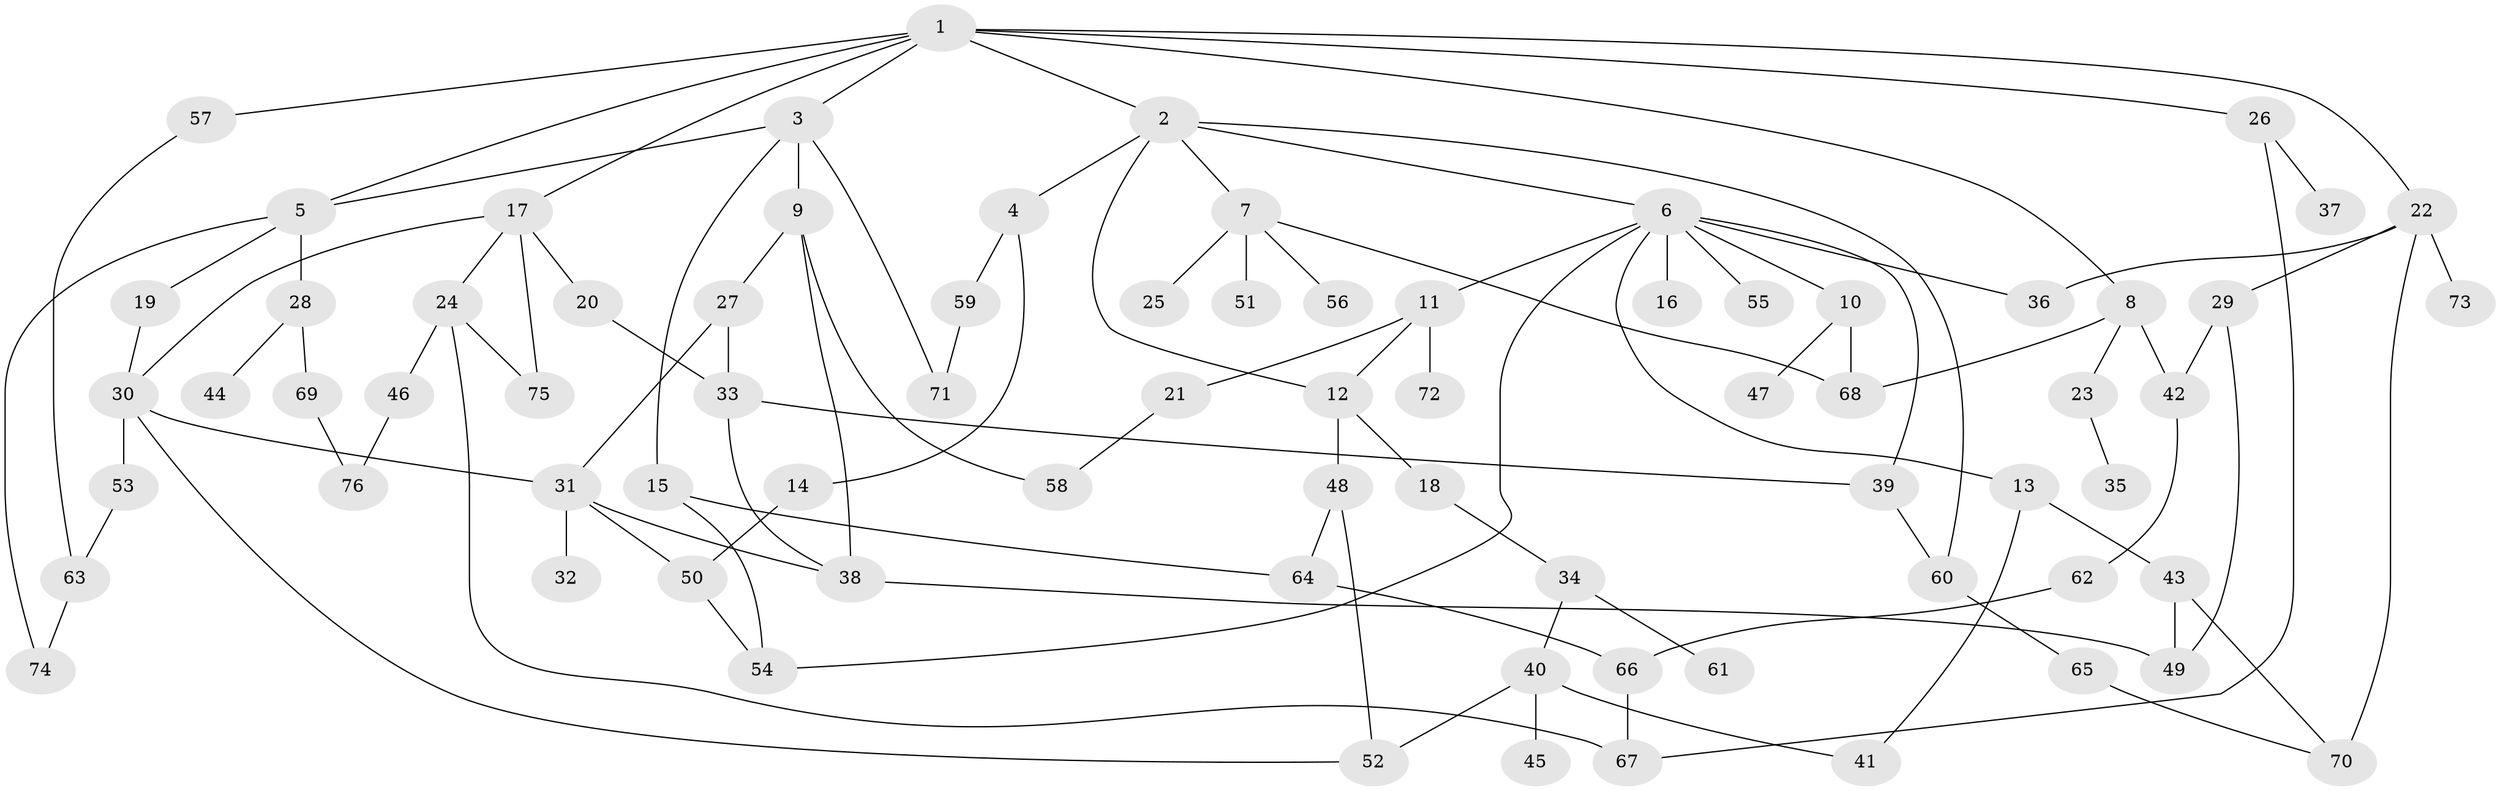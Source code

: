 // Generated by graph-tools (version 1.1) at 2025/10/02/27/25 16:10:51]
// undirected, 76 vertices, 108 edges
graph export_dot {
graph [start="1"]
  node [color=gray90,style=filled];
  1;
  2;
  3;
  4;
  5;
  6;
  7;
  8;
  9;
  10;
  11;
  12;
  13;
  14;
  15;
  16;
  17;
  18;
  19;
  20;
  21;
  22;
  23;
  24;
  25;
  26;
  27;
  28;
  29;
  30;
  31;
  32;
  33;
  34;
  35;
  36;
  37;
  38;
  39;
  40;
  41;
  42;
  43;
  44;
  45;
  46;
  47;
  48;
  49;
  50;
  51;
  52;
  53;
  54;
  55;
  56;
  57;
  58;
  59;
  60;
  61;
  62;
  63;
  64;
  65;
  66;
  67;
  68;
  69;
  70;
  71;
  72;
  73;
  74;
  75;
  76;
  1 -- 2;
  1 -- 3;
  1 -- 8;
  1 -- 17;
  1 -- 22;
  1 -- 26;
  1 -- 57;
  1 -- 5;
  2 -- 4;
  2 -- 6;
  2 -- 7;
  2 -- 12;
  2 -- 60;
  3 -- 5;
  3 -- 9;
  3 -- 15;
  3 -- 71;
  4 -- 14;
  4 -- 59;
  5 -- 19;
  5 -- 28;
  5 -- 74;
  6 -- 10;
  6 -- 11;
  6 -- 13;
  6 -- 16;
  6 -- 39;
  6 -- 55;
  6 -- 36;
  6 -- 54;
  7 -- 25;
  7 -- 51;
  7 -- 56;
  7 -- 68;
  8 -- 23;
  8 -- 68;
  8 -- 42;
  9 -- 27;
  9 -- 58;
  9 -- 38;
  10 -- 47;
  10 -- 68;
  11 -- 12;
  11 -- 21;
  11 -- 72;
  12 -- 18;
  12 -- 48;
  13 -- 41;
  13 -- 43;
  14 -- 50;
  15 -- 54;
  15 -- 64;
  17 -- 20;
  17 -- 24;
  17 -- 75;
  17 -- 30;
  18 -- 34;
  19 -- 30;
  20 -- 33;
  21 -- 58;
  22 -- 29;
  22 -- 36;
  22 -- 73;
  22 -- 70;
  23 -- 35;
  24 -- 46;
  24 -- 75;
  24 -- 67;
  26 -- 37;
  26 -- 67;
  27 -- 33;
  27 -- 31;
  28 -- 44;
  28 -- 69;
  29 -- 42;
  29 -- 49;
  30 -- 31;
  30 -- 53;
  30 -- 52;
  31 -- 32;
  31 -- 50;
  31 -- 38;
  33 -- 38;
  33 -- 39;
  34 -- 40;
  34 -- 61;
  38 -- 49;
  39 -- 60;
  40 -- 45;
  40 -- 52;
  40 -- 41;
  42 -- 62;
  43 -- 49;
  43 -- 70;
  46 -- 76;
  48 -- 64;
  48 -- 52;
  50 -- 54;
  53 -- 63;
  57 -- 63;
  59 -- 71;
  60 -- 65;
  62 -- 66;
  63 -- 74;
  64 -- 66;
  65 -- 70;
  66 -- 67;
  69 -- 76;
}
